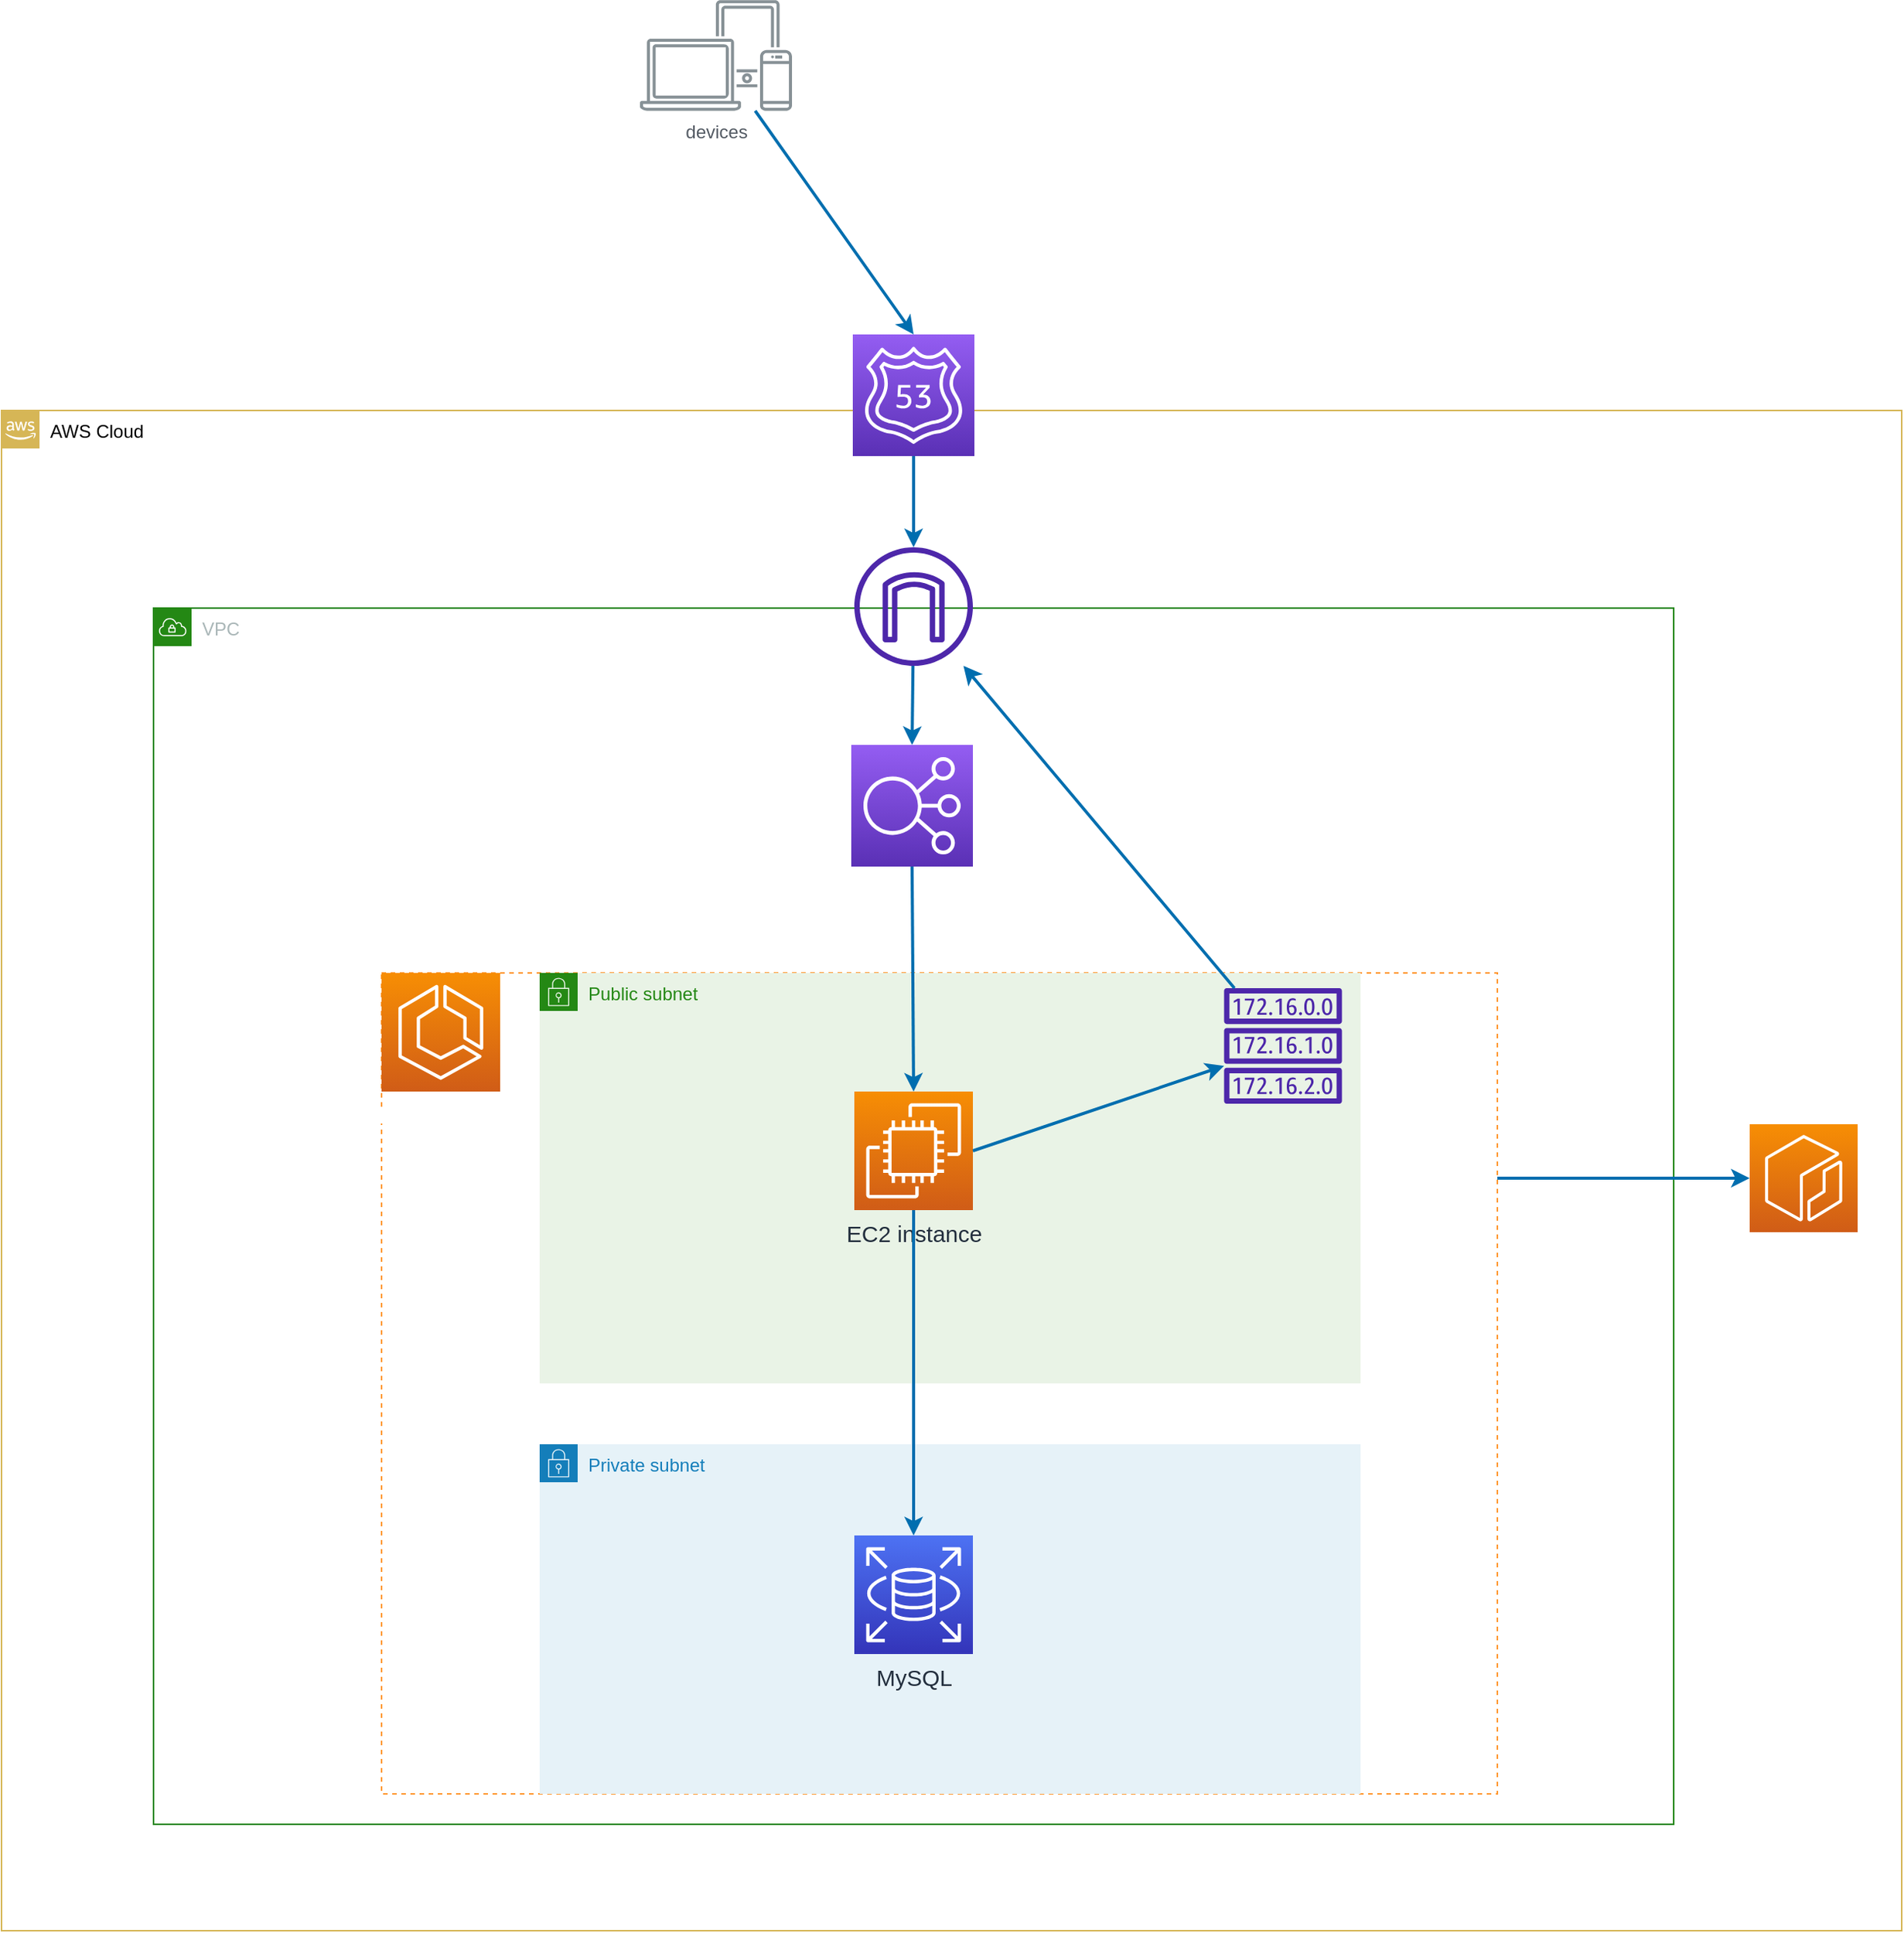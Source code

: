 <mxfile>
    <diagram id="bTBCDU_rH8a0uC3SQ-jv" name="ページ1">
        <mxGraphModel dx="2084" dy="1845" grid="1" gridSize="10" guides="1" tooltips="1" connect="1" arrows="1" fold="1" page="1" pageScale="1" pageWidth="827" pageHeight="1169" math="0" shadow="0">
            <root>
                <mxCell id="0"/>
                <mxCell id="1" parent="0"/>
                <mxCell id="35" value="AWS Cloud" style="points=[[0,0],[0.25,0],[0.5,0],[0.75,0],[1,0],[1,0.25],[1,0.5],[1,0.75],[1,1],[0.75,1],[0.5,1],[0.25,1],[0,1],[0,0.75],[0,0.5],[0,0.25]];outlineConnect=0;html=1;whiteSpace=wrap;fontSize=12;fontStyle=0;container=1;pointerEvents=0;collapsible=0;recursiveResize=0;shape=mxgraph.aws4.group;grIcon=mxgraph.aws4.group_aws_cloud_alt;strokeColor=#d6b656;fillColor=none;verticalAlign=top;align=left;spacingLeft=30;dashed=0;" vertex="1" parent="1">
                    <mxGeometry x="-90" y="-220" width="1250" height="1000" as="geometry"/>
                </mxCell>
                <mxCell id="7" value="&lt;font style=&quot;font-size: 15px;&quot; color=&quot;#ffffff&quot;&gt;ECR&lt;/font&gt;" style="sketch=0;points=[[0,0,0],[0.25,0,0],[0.5,0,0],[0.75,0,0],[1,0,0],[0,1,0],[0.25,1,0],[0.5,1,0],[0.75,1,0],[1,1,0],[0,0.25,0],[0,0.5,0],[0,0.75,0],[1,0.25,0],[1,0.5,0],[1,0.75,0]];outlineConnect=0;fontColor=#232F3E;gradientColor=#F78E04;gradientDirection=north;fillColor=#D05C17;strokeColor=#ffffff;dashed=0;verticalLabelPosition=bottom;verticalAlign=top;align=center;html=1;fontSize=12;fontStyle=0;aspect=fixed;shape=mxgraph.aws4.resourceIcon;resIcon=mxgraph.aws4.ecr;" parent="35" vertex="1">
                    <mxGeometry x="1150" y="469.5" width="71" height="71" as="geometry"/>
                </mxCell>
                <mxCell id="9" value="VPC" style="points=[[0,0],[0.25,0],[0.5,0],[0.75,0],[1,0],[1,0.25],[1,0.5],[1,0.75],[1,1],[0.75,1],[0.5,1],[0.25,1],[0,1],[0,0.75],[0,0.5],[0,0.25]];outlineConnect=0;gradientColor=none;html=1;whiteSpace=wrap;fontSize=12;fontStyle=0;container=1;pointerEvents=0;collapsible=0;recursiveResize=0;shape=mxgraph.aws4.group;grIcon=mxgraph.aws4.group_vpc;strokeColor=#248814;fillColor=none;verticalAlign=top;align=left;spacingLeft=30;fontColor=#AAB7B8;dashed=0;" parent="1" vertex="1">
                    <mxGeometry x="10" y="-90" width="1000" height="800" as="geometry"/>
                </mxCell>
                <mxCell id="19" value="" style="dashed=1;verticalAlign=top;fontStyle=0;fontSize=15;fillColor=none;strokeColor=#FF9933;" parent="9" vertex="1">
                    <mxGeometry x="150" y="240" width="734" height="540" as="geometry"/>
                </mxCell>
                <mxCell id="12" value="Private subnet" style="points=[[0,0],[0.25,0],[0.5,0],[0.75,0],[1,0],[1,0.25],[1,0.5],[1,0.75],[1,1],[0.75,1],[0.5,1],[0.25,1],[0,1],[0,0.75],[0,0.5],[0,0.25]];outlineConnect=0;gradientColor=none;html=1;whiteSpace=wrap;fontSize=12;fontStyle=0;container=1;pointerEvents=0;collapsible=0;recursiveResize=0;shape=mxgraph.aws4.group;grIcon=mxgraph.aws4.group_security_group;grStroke=0;strokeColor=#147EBA;fillColor=#E6F2F8;verticalAlign=top;align=left;spacingLeft=30;fontColor=#147EBA;dashed=0;" parent="9" vertex="1">
                    <mxGeometry x="254" y="550" width="540" height="230" as="geometry"/>
                </mxCell>
                <mxCell id="14" value="Public subnet" style="points=[[0,0],[0.25,0],[0.5,0],[0.75,0],[1,0],[1,0.25],[1,0.5],[1,0.75],[1,1],[0.75,1],[0.5,1],[0.25,1],[0,1],[0,0.75],[0,0.5],[0,0.25]];outlineConnect=0;gradientColor=none;html=1;whiteSpace=wrap;fontSize=12;fontStyle=0;container=1;pointerEvents=0;collapsible=0;recursiveResize=0;shape=mxgraph.aws4.group;grIcon=mxgraph.aws4.group_security_group;grStroke=0;strokeColor=#248814;fillColor=#E9F3E6;verticalAlign=top;align=left;spacingLeft=30;fontColor=#248814;dashed=0;" parent="9" vertex="1">
                    <mxGeometry x="254" y="240" width="540" height="270" as="geometry"/>
                </mxCell>
                <mxCell id="18" value="&lt;font style=&quot;font-size: 15px;&quot; color=&quot;#ffffff&quot;&gt;ECS Cluster&lt;/font&gt;" style="sketch=0;points=[[0,0,0],[0.25,0,0],[0.5,0,0],[0.75,0,0],[1,0,0],[0,1,0],[0.25,1,0],[0.5,1,0],[0.75,1,0],[1,1,0],[0,0.25,0],[0,0.5,0],[0,0.75,0],[1,0.25,0],[1,0.5,0],[1,0.75,0]];outlineConnect=0;fontColor=#232F3E;gradientColor=#F78E04;gradientDirection=north;fillColor=#D05C17;strokeColor=#ffffff;dashed=0;verticalLabelPosition=bottom;verticalAlign=top;align=center;html=1;fontSize=12;fontStyle=0;aspect=fixed;shape=mxgraph.aws4.resourceIcon;resIcon=mxgraph.aws4.ecs;" parent="9" vertex="1">
                    <mxGeometry x="150" y="240" width="78" height="78" as="geometry"/>
                </mxCell>
                <mxCell id="23" value="&lt;font style=&quot;font-size: 15px;&quot;&gt;MySQL&lt;/font&gt;" style="sketch=0;points=[[0,0,0],[0.25,0,0],[0.5,0,0],[0.75,0,0],[1,0,0],[0,1,0],[0.25,1,0],[0.5,1,0],[0.75,1,0],[1,1,0],[0,0.25,0],[0,0.5,0],[0,0.75,0],[1,0.25,0],[1,0.5,0],[1,0.75,0]];outlineConnect=0;fontColor=#232F3E;gradientColor=#4D72F3;gradientDirection=north;fillColor=#3334B9;strokeColor=#ffffff;dashed=0;verticalLabelPosition=bottom;verticalAlign=top;align=center;html=1;fontSize=12;fontStyle=0;aspect=fixed;shape=mxgraph.aws4.resourceIcon;resIcon=mxgraph.aws4.rds;" parent="9" vertex="1">
                    <mxGeometry x="461" y="610" width="78" height="78" as="geometry"/>
                </mxCell>
                <mxCell id="21" value="&lt;font style=&quot;font-size: 15px;&quot;&gt;EC2 instance&lt;/font&gt;" style="sketch=0;points=[[0,0,0],[0.25,0,0],[0.5,0,0],[0.75,0,0],[1,0,0],[0,1,0],[0.25,1,0],[0.5,1,0],[0.75,1,0],[1,1,0],[0,0.25,0],[0,0.5,0],[0,0.75,0],[1,0.25,0],[1,0.5,0],[1,0.75,0]];outlineConnect=0;fontColor=#232F3E;gradientColor=#F78E04;gradientDirection=north;fillColor=#D05C17;strokeColor=#ffffff;dashed=0;verticalLabelPosition=bottom;verticalAlign=top;align=center;html=1;fontSize=12;fontStyle=0;aspect=fixed;shape=mxgraph.aws4.resourceIcon;resIcon=mxgraph.aws4.ec2;" parent="9" vertex="1">
                    <mxGeometry x="461" y="318" width="78" height="78" as="geometry"/>
                </mxCell>
                <mxCell id="26" value="" style="sketch=0;outlineConnect=0;fontColor=#232F3E;gradientColor=none;fillColor=#4D27AA;strokeColor=none;dashed=0;verticalLabelPosition=bottom;verticalAlign=top;align=center;html=1;fontSize=12;fontStyle=0;aspect=fixed;pointerEvents=1;shape=mxgraph.aws4.route_table;" parent="9" vertex="1">
                    <mxGeometry x="704" y="250" width="78" height="76" as="geometry"/>
                </mxCell>
                <mxCell id="37" value="&lt;font color=&quot;#ffffff&quot;&gt;ELB（https通信化）&lt;/font&gt;" style="sketch=0;points=[[0,0,0],[0.25,0,0],[0.5,0,0],[0.75,0,0],[1,0,0],[0,1,0],[0.25,1,0],[0.5,1,0],[0.75,1,0],[1,1,0],[0,0.25,0],[0,0.5,0],[0,0.75,0],[1,0.25,0],[1,0.5,0],[1,0.75,0]];outlineConnect=0;fontColor=#232F3E;gradientColor=#945DF2;gradientDirection=north;fillColor=#5A30B5;strokeColor=#ffffff;dashed=0;verticalLabelPosition=bottom;verticalAlign=top;align=center;html=1;fontSize=12;fontStyle=0;aspect=fixed;shape=mxgraph.aws4.resourceIcon;resIcon=mxgraph.aws4.elastic_load_balancing;" vertex="1" parent="9">
                    <mxGeometry x="459" y="90" width="80" height="80" as="geometry"/>
                </mxCell>
                <mxCell id="27" value="&lt;font style=&quot;font-size: 14px;&quot; color=&quot;#ffffff&quot;&gt;IGW&lt;/font&gt;" style="sketch=0;outlineConnect=0;fontColor=#232F3E;gradientColor=none;fillColor=#4D27AA;strokeColor=none;dashed=0;verticalLabelPosition=bottom;verticalAlign=top;align=center;html=1;fontSize=12;fontStyle=0;aspect=fixed;pointerEvents=1;shape=mxgraph.aws4.internet_gateway;" parent="9" vertex="1">
                    <mxGeometry x="461" y="-40" width="78" height="78" as="geometry"/>
                </mxCell>
                <mxCell id="42" value="" style="endArrow=classic;html=1;fontSize=14;fontColor=#FFFFFF;fillColor=#1ba1e2;strokeColor=#006EAF;strokeWidth=2;entryX=0.5;entryY=0;entryDx=0;entryDy=0;entryPerimeter=0;" edge="1" parent="9" source="27" target="37">
                    <mxGeometry width="50" height="50" relative="1" as="geometry">
                        <mxPoint x="659.997" y="30.001" as="sourcePoint"/>
                        <mxPoint x="764.23" y="177.13" as="targetPoint"/>
                    </mxGeometry>
                </mxCell>
                <mxCell id="44" value="" style="endArrow=classic;html=1;fontSize=14;fontColor=#FFFFFF;fillColor=#1ba1e2;strokeColor=#006EAF;strokeWidth=2;" edge="1" parent="9" source="26" target="27">
                    <mxGeometry width="50" height="50" relative="1" as="geometry">
                        <mxPoint x="509.0" y="180" as="sourcePoint"/>
                        <mxPoint x="510" y="328" as="targetPoint"/>
                    </mxGeometry>
                </mxCell>
                <mxCell id="46" value="" style="endArrow=classic;html=1;fontSize=14;fontColor=#FFFFFF;fillColor=#1ba1e2;strokeColor=#006EAF;strokeWidth=2;entryX=0.5;entryY=0;entryDx=0;entryDy=0;entryPerimeter=0;exitX=0.5;exitY=1;exitDx=0;exitDy=0;exitPerimeter=0;" edge="1" parent="9" source="21" target="23">
                    <mxGeometry width="50" height="50" relative="1" as="geometry">
                        <mxPoint x="503.29" y="460" as="sourcePoint"/>
                        <mxPoint x="504.29" y="608" as="targetPoint"/>
                    </mxGeometry>
                </mxCell>
                <mxCell id="47" value="" style="endArrow=classic;html=1;fontSize=14;fontColor=#FFFFFF;fillColor=#1ba1e2;strokeColor=#006EAF;strokeWidth=2;exitX=1;exitY=0.5;exitDx=0;exitDy=0;exitPerimeter=0;" edge="1" parent="9" source="21" target="26">
                    <mxGeometry width="50" height="50" relative="1" as="geometry">
                        <mxPoint x="1398.258" y="242" as="sourcePoint"/>
                        <mxPoint x="1220.002" y="29.999" as="targetPoint"/>
                    </mxGeometry>
                </mxCell>
                <mxCell id="43" value="" style="endArrow=classic;html=1;fontSize=14;fontColor=#FFFFFF;fillColor=#1ba1e2;strokeColor=#006EAF;strokeWidth=2;entryX=0.5;entryY=0;entryDx=0;entryDy=0;entryPerimeter=0;exitX=0.5;exitY=1;exitDx=0;exitDy=0;exitPerimeter=0;" edge="1" parent="9" source="37" target="21">
                    <mxGeometry width="50" height="50" relative="1" as="geometry">
                        <mxPoint x="639.997" y="40.001" as="sourcePoint"/>
                        <mxPoint x="744.23" y="187.13" as="targetPoint"/>
                    </mxGeometry>
                </mxCell>
                <mxCell id="28" value="devices" style="sketch=0;outlineConnect=0;gradientColor=none;fontColor=#545B64;strokeColor=none;fillColor=#879196;dashed=0;verticalLabelPosition=bottom;verticalAlign=top;align=center;html=1;fontSize=12;fontStyle=0;aspect=fixed;shape=mxgraph.aws4.illustration_devices;pointerEvents=1" parent="1" vertex="1">
                    <mxGeometry x="330" y="-490" width="100" height="73" as="geometry"/>
                </mxCell>
                <mxCell id="24" value="&lt;font style=&quot;font-size: 14px;&quot; color=&quot;#ffffff&quot;&gt;Route53(DNS)&lt;/font&gt;" style="sketch=0;points=[[0,0,0],[0.25,0,0],[0.5,0,0],[0.75,0,0],[1,0,0],[0,1,0],[0.25,1,0],[0.5,1,0],[0.75,1,0],[1,1,0],[0,0.25,0],[0,0.5,0],[0,0.75,0],[1,0.25,0],[1,0.5,0],[1,0.75,0]];outlineConnect=0;fontColor=#232F3E;gradientColor=#945DF2;gradientDirection=north;fillColor=#5A30B5;strokeColor=#ffffff;dashed=0;verticalLabelPosition=bottom;verticalAlign=top;align=center;html=1;fontSize=12;fontStyle=0;aspect=fixed;shape=mxgraph.aws4.resourceIcon;resIcon=mxgraph.aws4.route_53;" parent="1" vertex="1">
                    <mxGeometry x="470" y="-270" width="80" height="80" as="geometry"/>
                </mxCell>
                <mxCell id="38" value="" style="endArrow=classic;html=1;fontSize=14;fontColor=#FFFFFF;fillColor=#1ba1e2;strokeColor=#006EAF;strokeWidth=2;entryX=0.5;entryY=0;entryDx=0;entryDy=0;entryPerimeter=0;" edge="1" parent="1" source="28" target="24">
                    <mxGeometry width="50" height="50" relative="1" as="geometry">
                        <mxPoint x="600" y="10" as="sourcePoint"/>
                        <mxPoint x="650" y="-40" as="targetPoint"/>
                    </mxGeometry>
                </mxCell>
                <mxCell id="39" value="" style="endArrow=classic;html=1;fontSize=14;fontColor=#FFFFFF;fillColor=#1ba1e2;strokeColor=#006EAF;strokeWidth=2;exitX=0.5;exitY=1;exitDx=0;exitDy=0;exitPerimeter=0;" edge="1" parent="1" source="24" target="27">
                    <mxGeometry width="50" height="50" relative="1" as="geometry">
                        <mxPoint x="649.997" y="-164.569" as="sourcePoint"/>
                        <mxPoint x="754.23" y="-17.44" as="targetPoint"/>
                    </mxGeometry>
                </mxCell>
                <mxCell id="45" value="" style="endArrow=classic;html=1;fontSize=14;fontColor=#FFFFFF;fillColor=#1ba1e2;strokeColor=#006EAF;strokeWidth=2;entryX=0;entryY=0.5;entryDx=0;entryDy=0;entryPerimeter=0;exitX=1;exitY=0.25;exitDx=0;exitDy=0;" edge="1" parent="1" source="19" target="7">
                    <mxGeometry width="50" height="50" relative="1" as="geometry">
                        <mxPoint x="894" y="264" as="sourcePoint"/>
                        <mxPoint x="552.792" y="-42.001" as="targetPoint"/>
                    </mxGeometry>
                </mxCell>
            </root>
        </mxGraphModel>
    </diagram>
</mxfile>